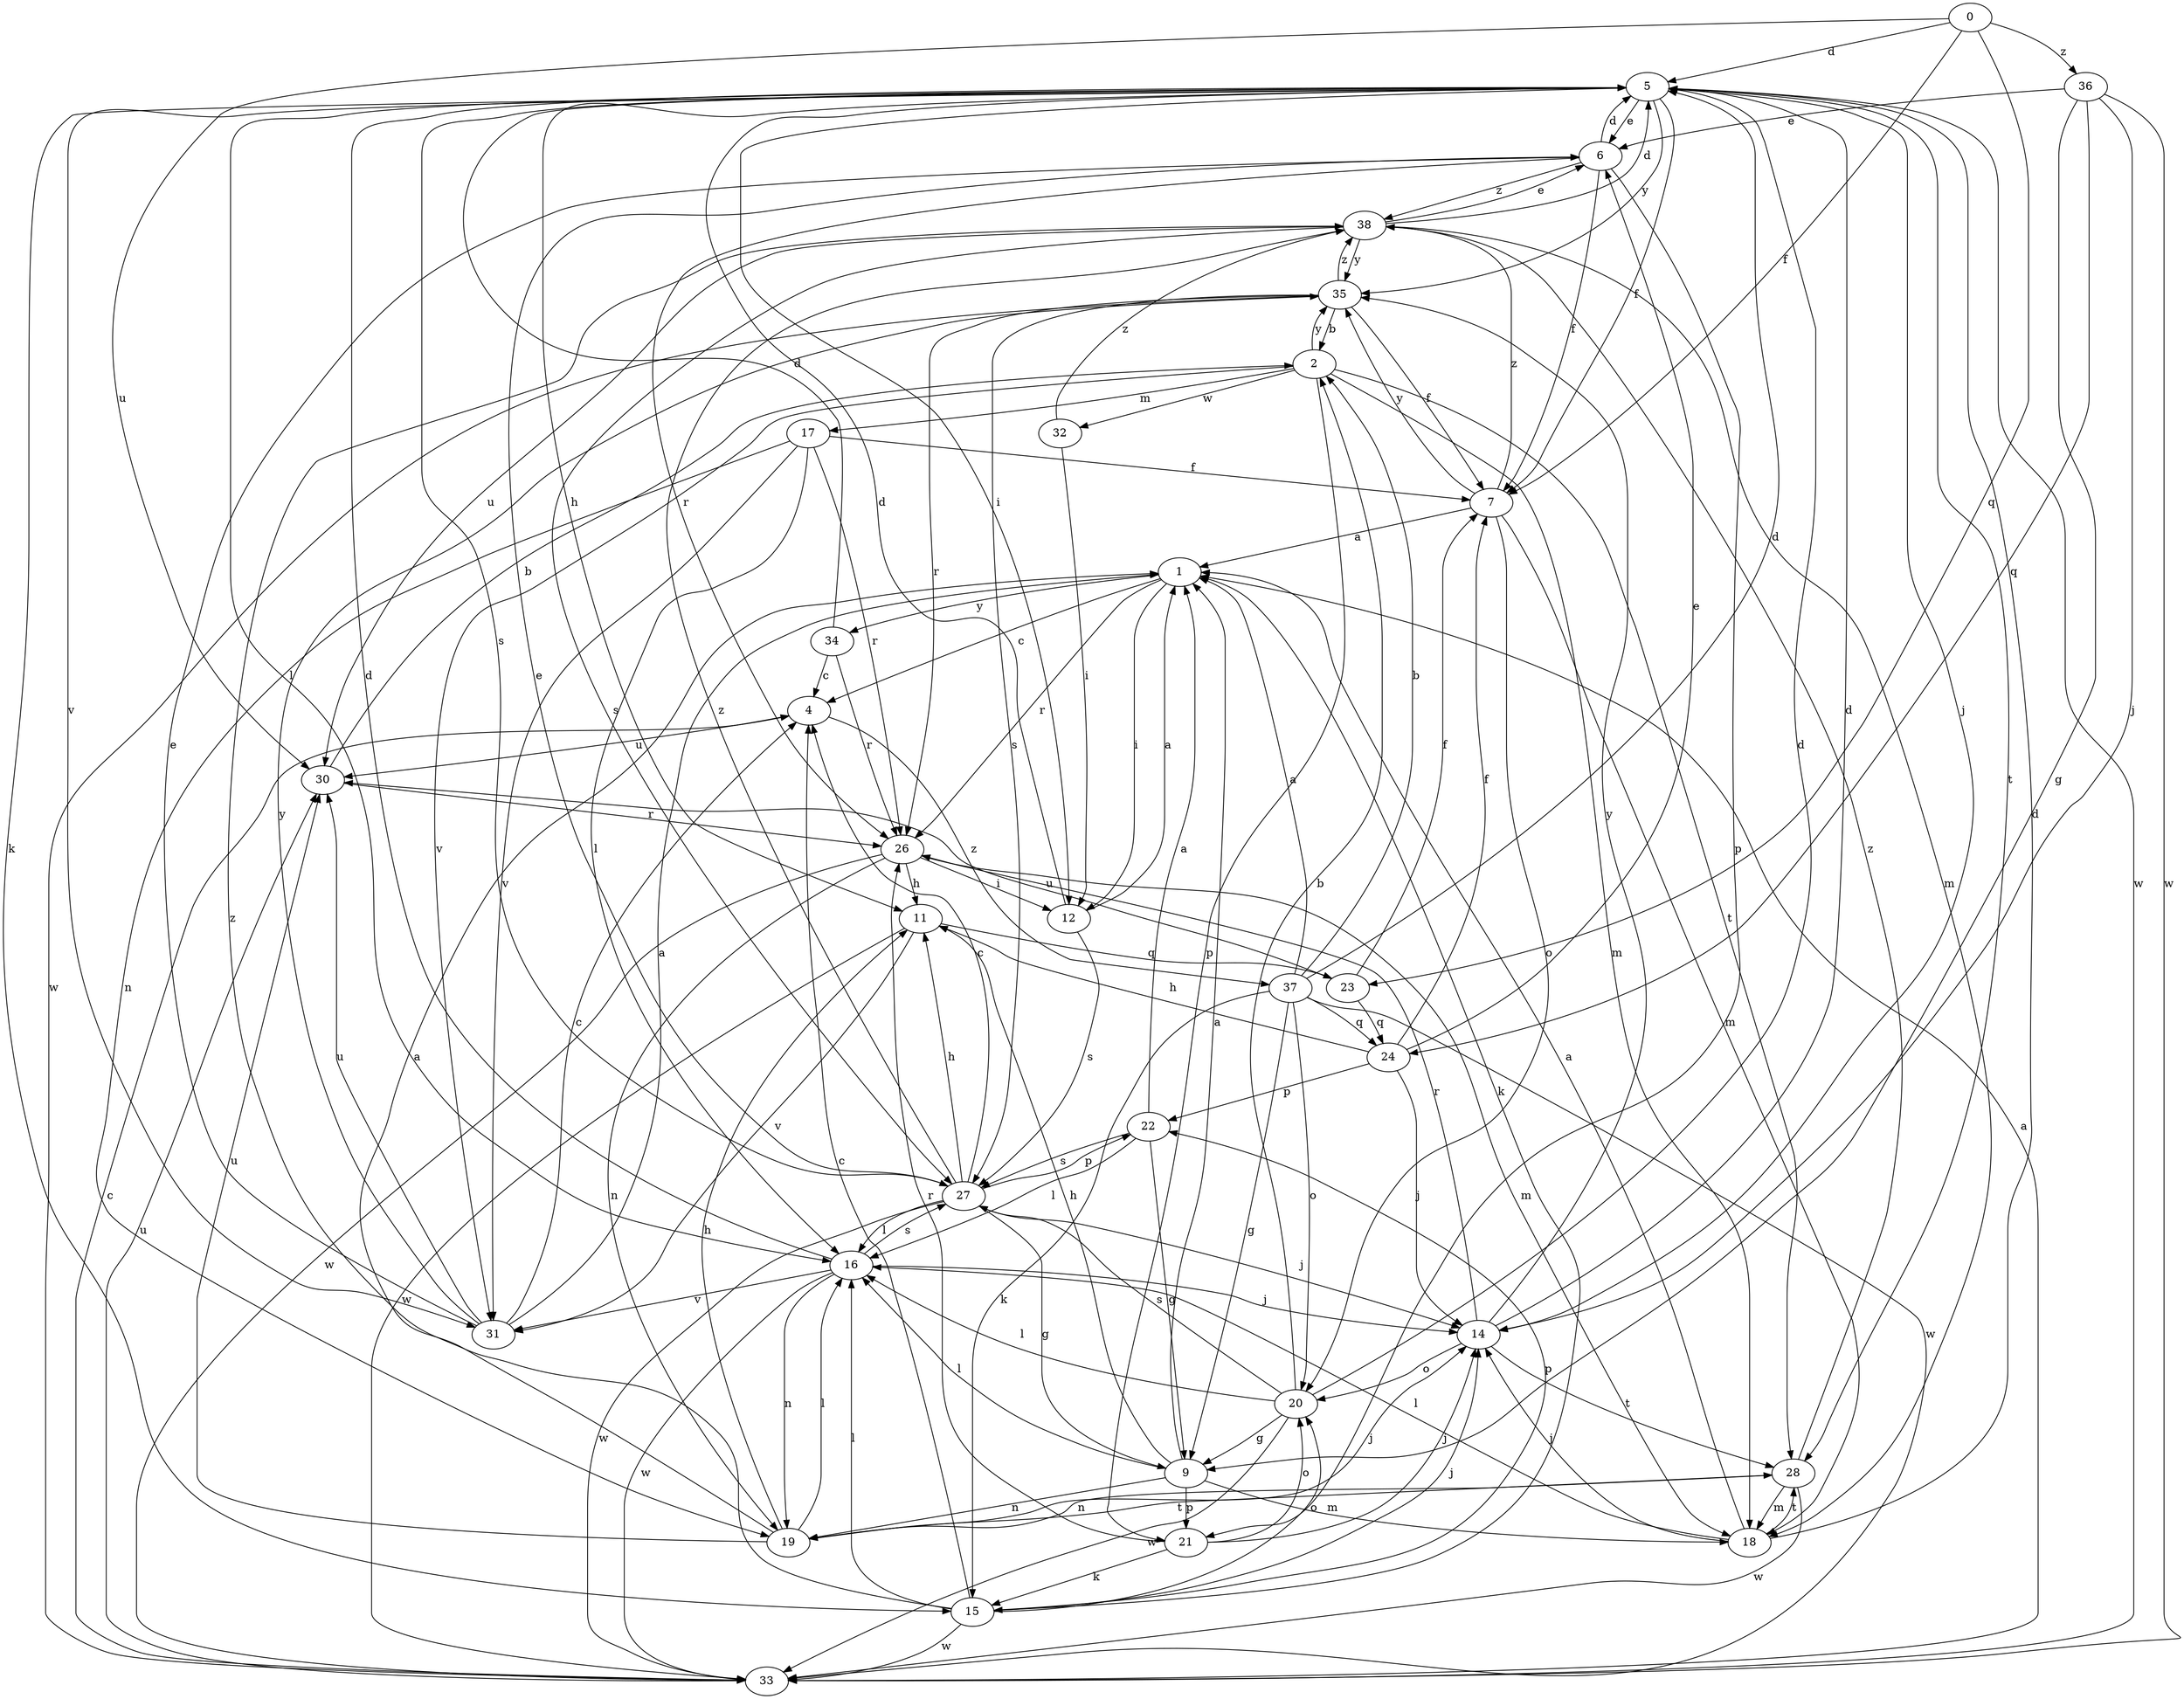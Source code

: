 strict digraph  {
0;
1;
2;
4;
5;
6;
7;
9;
11;
12;
14;
15;
16;
17;
18;
19;
20;
21;
22;
23;
24;
26;
27;
28;
30;
31;
32;
33;
34;
35;
36;
37;
38;
0 -> 5  [label=d];
0 -> 7  [label=f];
0 -> 23  [label=q];
0 -> 30  [label=u];
0 -> 36  [label=z];
1 -> 4  [label=c];
1 -> 12  [label=i];
1 -> 15  [label=k];
1 -> 26  [label=r];
1 -> 34  [label=y];
2 -> 17  [label=m];
2 -> 18  [label=m];
2 -> 21  [label=p];
2 -> 28  [label=t];
2 -> 31  [label=v];
2 -> 32  [label=w];
2 -> 35  [label=y];
4 -> 30  [label=u];
4 -> 37  [label=z];
5 -> 6  [label=e];
5 -> 7  [label=f];
5 -> 11  [label=h];
5 -> 12  [label=i];
5 -> 14  [label=j];
5 -> 15  [label=k];
5 -> 16  [label=l];
5 -> 27  [label=s];
5 -> 28  [label=t];
5 -> 31  [label=v];
5 -> 33  [label=w];
5 -> 35  [label=y];
6 -> 5  [label=d];
6 -> 7  [label=f];
6 -> 21  [label=p];
6 -> 26  [label=r];
6 -> 38  [label=z];
7 -> 1  [label=a];
7 -> 18  [label=m];
7 -> 20  [label=o];
7 -> 35  [label=y];
7 -> 38  [label=z];
9 -> 1  [label=a];
9 -> 11  [label=h];
9 -> 16  [label=l];
9 -> 18  [label=m];
9 -> 19  [label=n];
9 -> 21  [label=p];
11 -> 23  [label=q];
11 -> 31  [label=v];
11 -> 33  [label=w];
12 -> 1  [label=a];
12 -> 5  [label=d];
12 -> 27  [label=s];
14 -> 5  [label=d];
14 -> 20  [label=o];
14 -> 26  [label=r];
14 -> 28  [label=t];
14 -> 35  [label=y];
15 -> 4  [label=c];
15 -> 14  [label=j];
15 -> 16  [label=l];
15 -> 20  [label=o];
15 -> 22  [label=p];
15 -> 33  [label=w];
15 -> 38  [label=z];
16 -> 5  [label=d];
16 -> 14  [label=j];
16 -> 19  [label=n];
16 -> 27  [label=s];
16 -> 31  [label=v];
16 -> 33  [label=w];
17 -> 7  [label=f];
17 -> 16  [label=l];
17 -> 19  [label=n];
17 -> 26  [label=r];
17 -> 31  [label=v];
18 -> 1  [label=a];
18 -> 5  [label=d];
18 -> 14  [label=j];
18 -> 16  [label=l];
18 -> 28  [label=t];
19 -> 1  [label=a];
19 -> 11  [label=h];
19 -> 14  [label=j];
19 -> 16  [label=l];
19 -> 28  [label=t];
19 -> 30  [label=u];
20 -> 2  [label=b];
20 -> 5  [label=d];
20 -> 9  [label=g];
20 -> 16  [label=l];
20 -> 27  [label=s];
20 -> 33  [label=w];
21 -> 14  [label=j];
21 -> 15  [label=k];
21 -> 20  [label=o];
21 -> 26  [label=r];
22 -> 1  [label=a];
22 -> 9  [label=g];
22 -> 16  [label=l];
22 -> 27  [label=s];
23 -> 7  [label=f];
23 -> 24  [label=q];
23 -> 30  [label=u];
24 -> 6  [label=e];
24 -> 7  [label=f];
24 -> 11  [label=h];
24 -> 14  [label=j];
24 -> 22  [label=p];
26 -> 11  [label=h];
26 -> 12  [label=i];
26 -> 18  [label=m];
26 -> 19  [label=n];
26 -> 33  [label=w];
27 -> 4  [label=c];
27 -> 6  [label=e];
27 -> 9  [label=g];
27 -> 11  [label=h];
27 -> 14  [label=j];
27 -> 16  [label=l];
27 -> 22  [label=p];
27 -> 33  [label=w];
27 -> 38  [label=z];
28 -> 18  [label=m];
28 -> 19  [label=n];
28 -> 33  [label=w];
28 -> 38  [label=z];
30 -> 2  [label=b];
30 -> 26  [label=r];
31 -> 1  [label=a];
31 -> 4  [label=c];
31 -> 6  [label=e];
31 -> 30  [label=u];
31 -> 35  [label=y];
32 -> 12  [label=i];
32 -> 38  [label=z];
33 -> 1  [label=a];
33 -> 4  [label=c];
33 -> 30  [label=u];
34 -> 4  [label=c];
34 -> 5  [label=d];
34 -> 26  [label=r];
35 -> 2  [label=b];
35 -> 7  [label=f];
35 -> 26  [label=r];
35 -> 27  [label=s];
35 -> 33  [label=w];
35 -> 38  [label=z];
36 -> 6  [label=e];
36 -> 9  [label=g];
36 -> 14  [label=j];
36 -> 24  [label=q];
36 -> 33  [label=w];
37 -> 1  [label=a];
37 -> 2  [label=b];
37 -> 5  [label=d];
37 -> 9  [label=g];
37 -> 15  [label=k];
37 -> 20  [label=o];
37 -> 24  [label=q];
37 -> 33  [label=w];
38 -> 5  [label=d];
38 -> 6  [label=e];
38 -> 18  [label=m];
38 -> 27  [label=s];
38 -> 30  [label=u];
38 -> 35  [label=y];
}
